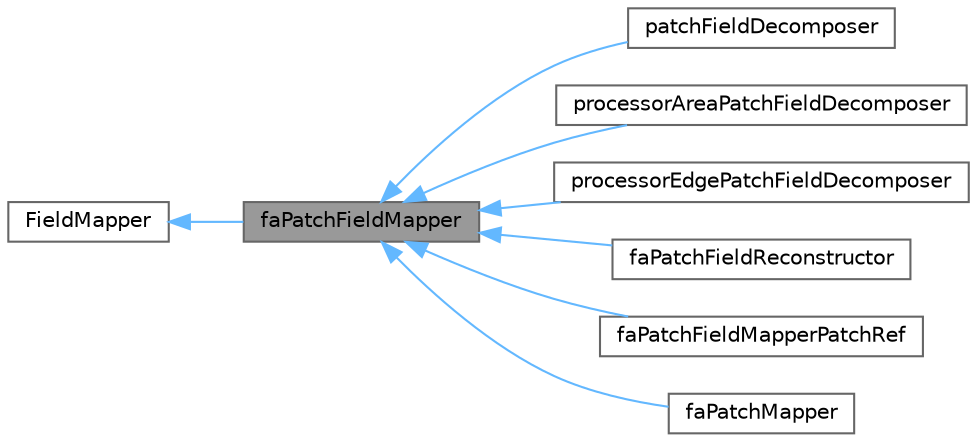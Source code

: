 digraph "faPatchFieldMapper"
{
 // LATEX_PDF_SIZE
  bgcolor="transparent";
  edge [fontname=Helvetica,fontsize=10,labelfontname=Helvetica,labelfontsize=10];
  node [fontname=Helvetica,fontsize=10,shape=box,height=0.2,width=0.4];
  rankdir="LR";
  Node1 [id="Node000001",label="faPatchFieldMapper",height=0.2,width=0.4,color="gray40", fillcolor="grey60", style="filled", fontcolor="black",tooltip="A FieldMapper for finite-area patch fields."];
  Node2 -> Node1 [id="edge1_Node000001_Node000002",dir="back",color="steelblue1",style="solid",tooltip=" "];
  Node2 [id="Node000002",label="FieldMapper",height=0.2,width=0.4,color="gray40", fillcolor="white", style="filled",URL="$classFoam_1_1FieldMapper.html",tooltip="Abstract base class to hold the Field mapping addressing and weights."];
  Node1 -> Node3 [id="edge2_Node000001_Node000003",dir="back",color="steelblue1",style="solid",tooltip=" "];
  Node3 [id="Node000003",label="patchFieldDecomposer",height=0.2,width=0.4,color="gray40", fillcolor="white", style="filled",URL="$classFoam_1_1faFieldDecomposer_1_1patchFieldDecomposer.html",tooltip=" "];
  Node1 -> Node4 [id="edge3_Node000001_Node000004",dir="back",color="steelblue1",style="solid",tooltip=" "];
  Node4 [id="Node000004",label="processorAreaPatchFieldDecomposer",height=0.2,width=0.4,color="gray40", fillcolor="white", style="filled",URL="$classFoam_1_1faFieldDecomposer_1_1processorAreaPatchFieldDecomposer.html",tooltip=" "];
  Node1 -> Node5 [id="edge4_Node000001_Node000005",dir="back",color="steelblue1",style="solid",tooltip=" "];
  Node5 [id="Node000005",label="processorEdgePatchFieldDecomposer",height=0.2,width=0.4,color="gray40", fillcolor="white", style="filled",URL="$classFoam_1_1faFieldDecomposer_1_1processorEdgePatchFieldDecomposer.html",tooltip=" "];
  Node1 -> Node6 [id="edge5_Node000001_Node000006",dir="back",color="steelblue1",style="solid",tooltip=" "];
  Node6 [id="Node000006",label="faPatchFieldReconstructor",height=0.2,width=0.4,color="gray40", fillcolor="white", style="filled",URL="$classFoam_1_1faFieldReconstructor_1_1faPatchFieldReconstructor.html",tooltip=" "];
  Node1 -> Node7 [id="edge6_Node000001_Node000007",dir="back",color="steelblue1",style="solid",tooltip=" "];
  Node7 [id="Node000007",label="faPatchFieldMapperPatchRef",height=0.2,width=0.4,color="gray40", fillcolor="white", style="filled",URL="$classFoam_1_1faPatchFieldMapperPatchRef.html",tooltip=" "];
  Node1 -> Node8 [id="edge7_Node000001_Node000008",dir="back",color="steelblue1",style="solid",tooltip=" "];
  Node8 [id="Node000008",label="faPatchMapper",height=0.2,width=0.4,color="gray40", fillcolor="white", style="filled",URL="$classFoam_1_1faPatchMapper.html",tooltip="Mapping class for a faPatchField. Edge mapping is calculated based on faceCells comparison of old and..."];
}
